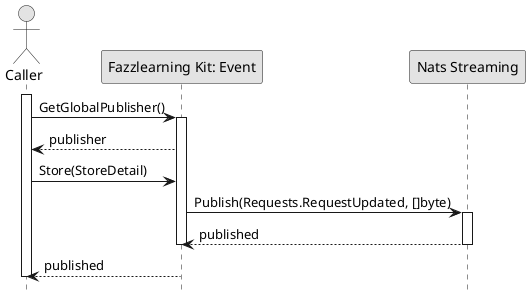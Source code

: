 @startuml PublishEventCreated

skinparam ConditionStyle hline
skinparam Monochrome true
skinparam Shadowing false
hide footbox

actor Caller
participant "Fazzlearning Kit: Event" as FazzlearningKitEvent
participant "Nats Streaming" as NatsStreaming

activate Caller

Caller->FazzlearningKitEvent: GetGlobalPublisher()
activate FazzlearningKitEvent
FazzlearningKitEvent-->Caller: publisher
Caller->FazzlearningKitEvent: Store(StoreDetail)
FazzlearningKitEvent->NatsStreaming: Publish(Requests.RequestUpdated, []byte)
activate NatsStreaming
NatsStreaming-->FazzlearningKitEvent: published
deactivate NatsStreaming
deactivate FazzlearningKitEvent
FazzlearningKitEvent-->Caller: published

deactivate Caller

@enduml